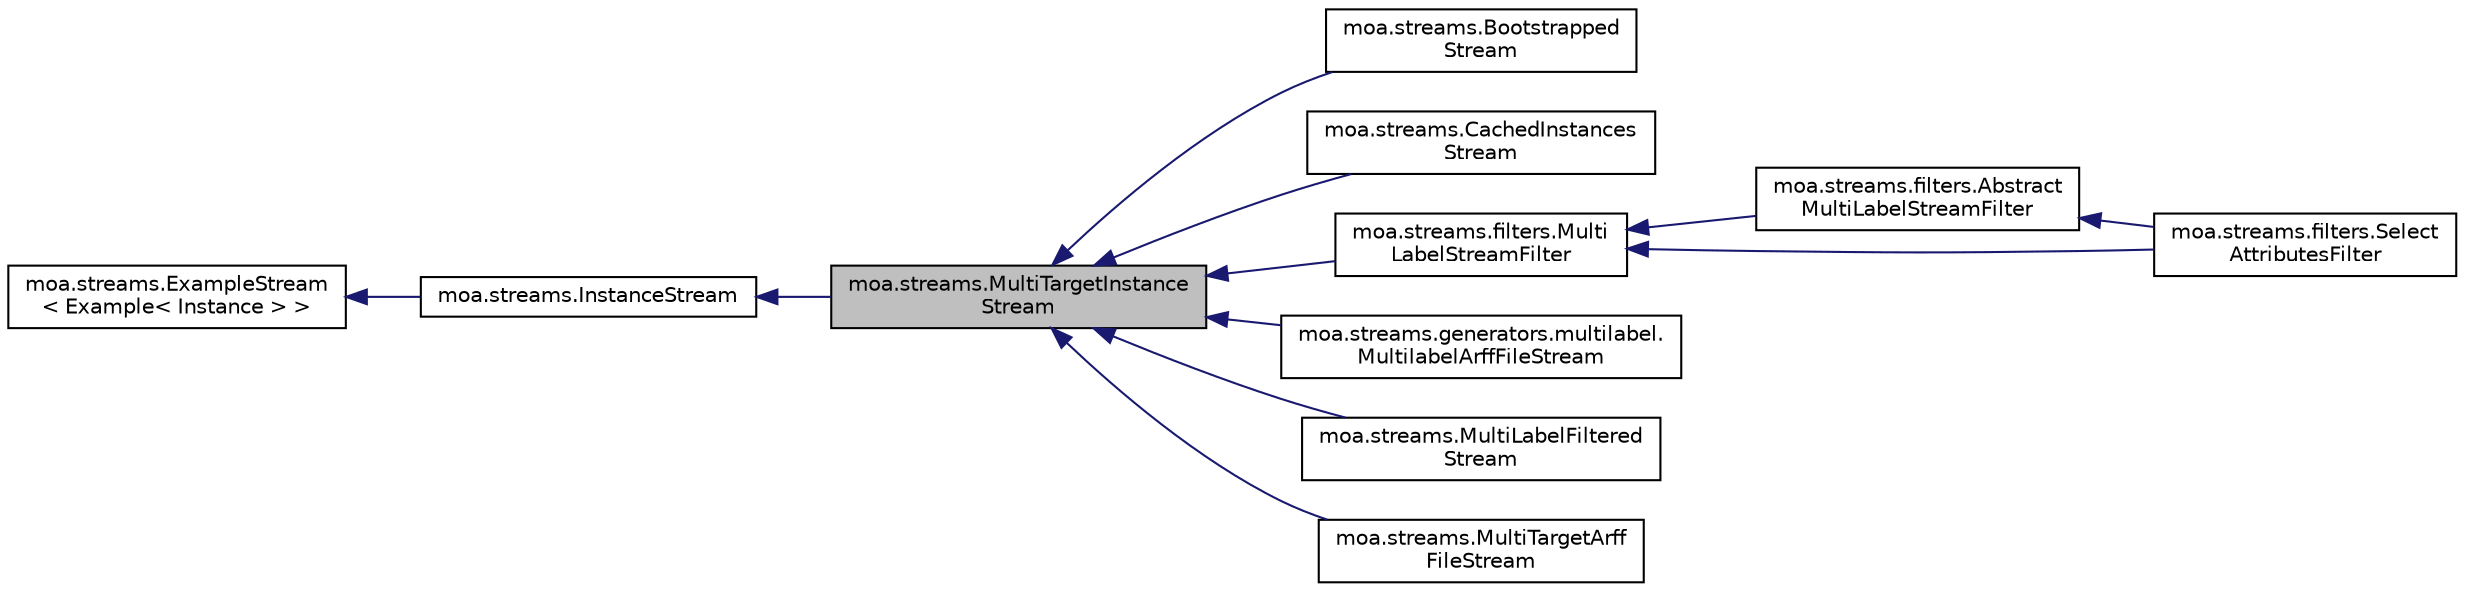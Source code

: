 digraph "moa.streams.MultiTargetInstanceStream"
{
 // LATEX_PDF_SIZE
  edge [fontname="Helvetica",fontsize="10",labelfontname="Helvetica",labelfontsize="10"];
  node [fontname="Helvetica",fontsize="10",shape=record];
  rankdir="LR";
  Node1 [label="moa.streams.MultiTargetInstance\lStream",height=0.2,width=0.4,color="black", fillcolor="grey75", style="filled", fontcolor="black",tooltip=" "];
  Node2 -> Node1 [dir="back",color="midnightblue",fontsize="10",style="solid"];
  Node2 [label="moa.streams.InstanceStream",height=0.2,width=0.4,color="black", fillcolor="white", style="filled",URL="$interfacemoa_1_1streams_1_1_instance_stream.html",tooltip=" "];
  Node3 -> Node2 [dir="back",color="midnightblue",fontsize="10",style="solid"];
  Node3 [label="moa.streams.ExampleStream\l\< Example\< Instance \> \>",height=0.2,width=0.4,color="black", fillcolor="white", style="filled",URL="$interfacemoa_1_1streams_1_1_example_stream.html",tooltip=" "];
  Node1 -> Node4 [dir="back",color="midnightblue",fontsize="10",style="solid"];
  Node4 [label="moa.streams.Bootstrapped\lStream",height=0.2,width=0.4,color="black", fillcolor="white", style="filled",URL="$classmoa_1_1streams_1_1_bootstrapped_stream.html",tooltip=" "];
  Node1 -> Node5 [dir="back",color="midnightblue",fontsize="10",style="solid"];
  Node5 [label="moa.streams.CachedInstances\lStream",height=0.2,width=0.4,color="black", fillcolor="white", style="filled",URL="$classmoa_1_1streams_1_1_cached_instances_stream.html",tooltip=" "];
  Node1 -> Node6 [dir="back",color="midnightblue",fontsize="10",style="solid"];
  Node6 [label="moa.streams.filters.Multi\lLabelStreamFilter",height=0.2,width=0.4,color="black", fillcolor="white", style="filled",URL="$interfacemoa_1_1streams_1_1filters_1_1_multi_label_stream_filter.html",tooltip=" "];
  Node6 -> Node7 [dir="back",color="midnightblue",fontsize="10",style="solid"];
  Node7 [label="moa.streams.filters.Abstract\lMultiLabelStreamFilter",height=0.2,width=0.4,color="black", fillcolor="white", style="filled",URL="$classmoa_1_1streams_1_1filters_1_1_abstract_multi_label_stream_filter.html",tooltip=" "];
  Node7 -> Node8 [dir="back",color="midnightblue",fontsize="10",style="solid"];
  Node8 [label="moa.streams.filters.Select\lAttributesFilter",height=0.2,width=0.4,color="black", fillcolor="white", style="filled",URL="$classmoa_1_1streams_1_1filters_1_1_select_attributes_filter.html",tooltip=" "];
  Node6 -> Node8 [dir="back",color="midnightblue",fontsize="10",style="solid"];
  Node1 -> Node9 [dir="back",color="midnightblue",fontsize="10",style="solid"];
  Node9 [label="moa.streams.generators.multilabel.\lMultilabelArffFileStream",height=0.2,width=0.4,color="black", fillcolor="white", style="filled",URL="$classmoa_1_1streams_1_1generators_1_1multilabel_1_1_multilabel_arff_file_stream.html",tooltip=" "];
  Node1 -> Node10 [dir="back",color="midnightblue",fontsize="10",style="solid"];
  Node10 [label="moa.streams.MultiLabelFiltered\lStream",height=0.2,width=0.4,color="black", fillcolor="white", style="filled",URL="$classmoa_1_1streams_1_1_multi_label_filtered_stream.html",tooltip=" "];
  Node1 -> Node11 [dir="back",color="midnightblue",fontsize="10",style="solid"];
  Node11 [label="moa.streams.MultiTargetArff\lFileStream",height=0.2,width=0.4,color="black", fillcolor="white", style="filled",URL="$classmoa_1_1streams_1_1_multi_target_arff_file_stream.html",tooltip=" "];
}
